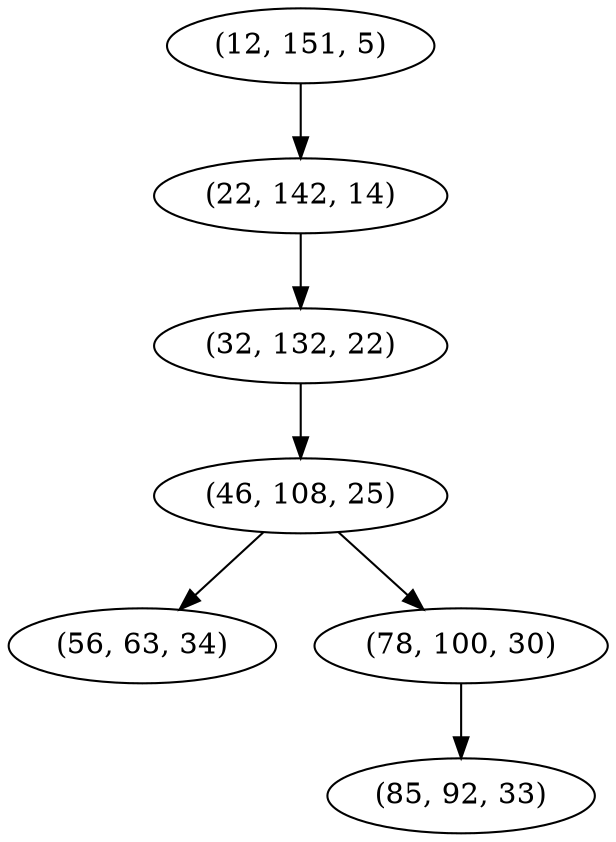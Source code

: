digraph tree {
    "(12, 151, 5)";
    "(22, 142, 14)";
    "(32, 132, 22)";
    "(46, 108, 25)";
    "(56, 63, 34)";
    "(78, 100, 30)";
    "(85, 92, 33)";
    "(12, 151, 5)" -> "(22, 142, 14)";
    "(22, 142, 14)" -> "(32, 132, 22)";
    "(32, 132, 22)" -> "(46, 108, 25)";
    "(46, 108, 25)" -> "(56, 63, 34)";
    "(46, 108, 25)" -> "(78, 100, 30)";
    "(78, 100, 30)" -> "(85, 92, 33)";
}
